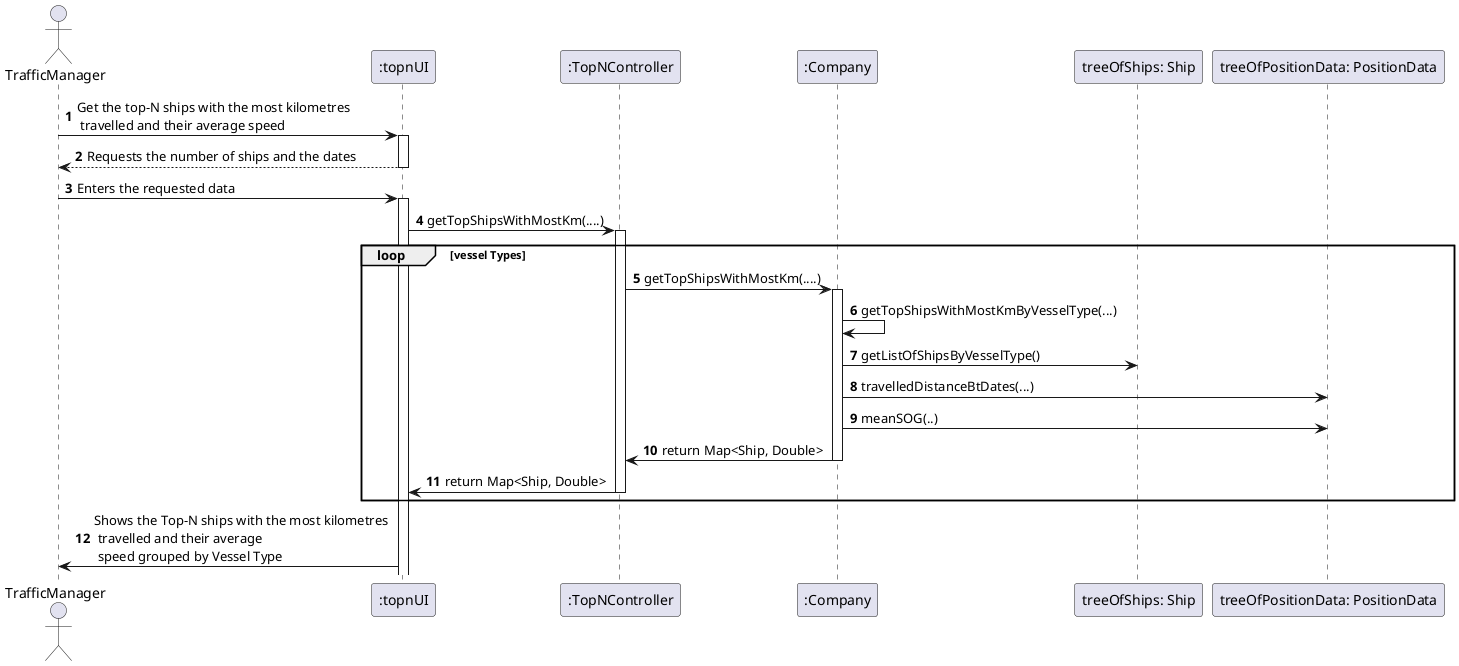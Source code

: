 @startuml
'https://plantuml.com/sequence-diagram

autonumber

actor       TrafficManager             as TM
participant    ":topnUI"         as UI
participant    ":TopNController" as CTRL
participant    ":Company"              as Company
participant    "treeOfShips: Ship"            as TreeOfShips
participant    "treeOfPositionData: PositionData"            as TreeOfPosition


TM -> UI : Get the top-N ships with the most kilometres \n travelled and their average speed
activate UI
UI --> TM: Requests the number of ships and the dates
deactivate UI

TM -> UI : Enters the requested data
activate UI

    UI-> CTRL : getTopShipsWithMostKm(....)
    activate CTRL
loop vessel Types
    CTRL -> Company : getTopShipsWithMostKm(....)
    activate Company
    Company -> Company : getTopShipsWithMostKmByVesselType(...)
    Company -> TreeOfShips : getListOfShipsByVesselType()
    Company -> TreeOfPosition : travelledDistanceBtDates(...)
    Company -> TreeOfPosition : meanSOG(..)
    Company -> CTRL : return Map<Ship, Double>
    deactivate Company
    CTRL -> UI : return Map<Ship, Double>
    deactivate CTRL
end
UI -> TM : Shows the Top-N ships with the most kilometres \n travelled and their average \n speed grouped by Vessel Type
@enduml